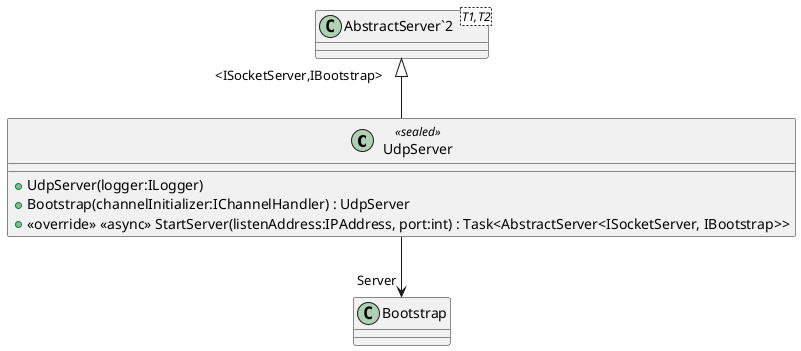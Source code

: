 @startuml
class UdpServer <<sealed>> {
    + UdpServer(logger:ILogger)
    + Bootstrap(channelInitializer:IChannelHandler) : UdpServer
    + <<override>> <<async>> StartServer(listenAddress:IPAddress, port:int) : Task<AbstractServer<ISocketServer, IBootstrap>>
}
class "AbstractServer`2"<T1,T2> {
}
"AbstractServer`2" "<ISocketServer,IBootstrap>" <|-- UdpServer
UdpServer --> "Server" Bootstrap
@enduml
